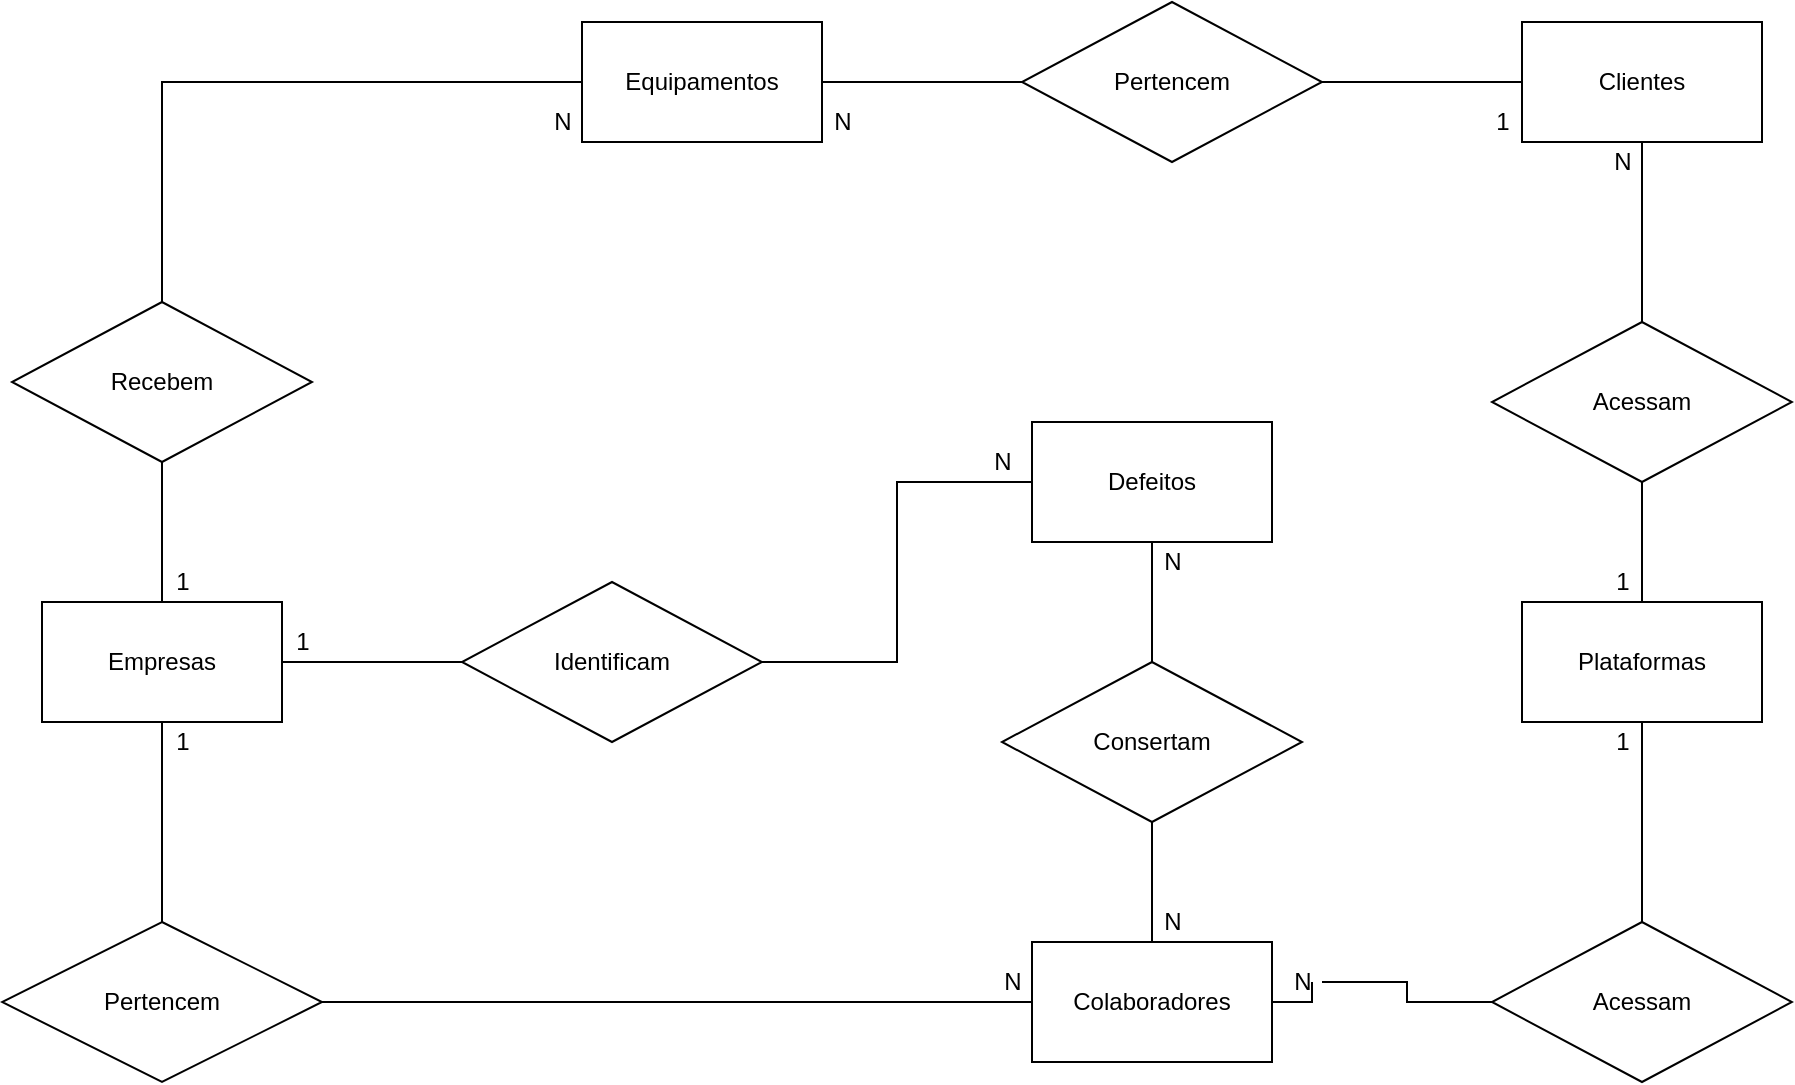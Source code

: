 <mxfile version="14.4.2" type="device"><diagram id="27Z0gFqQ3pf6zI3cp9Ii" name="Page-1"><mxGraphModel dx="2026" dy="1705" grid="1" gridSize="10" guides="1" tooltips="1" connect="1" arrows="1" fold="1" page="1" pageScale="1" pageWidth="827" pageHeight="1169" math="0" shadow="0"><root><mxCell id="0"/><mxCell id="1" parent="0"/><mxCell id="k_0FIhCiPW8cJJMhVD8M-6" value="" style="edgeStyle=orthogonalEdgeStyle;rounded=0;orthogonalLoop=1;jettySize=auto;html=1;endArrow=none;endFill=0;" edge="1" parent="1" source="k_0FIhCiPW8cJJMhVD8M-1" target="k_0FIhCiPW8cJJMhVD8M-5"><mxGeometry relative="1" as="geometry"/></mxCell><mxCell id="k_0FIhCiPW8cJJMhVD8M-10" value="" style="edgeStyle=orthogonalEdgeStyle;rounded=0;orthogonalLoop=1;jettySize=auto;html=1;endArrow=none;endFill=0;exitX=0.5;exitY=0;exitDx=0;exitDy=0;" edge="1" parent="1" source="k_0FIhCiPW8cJJMhVD8M-42" target="k_0FIhCiPW8cJJMhVD8M-9"><mxGeometry relative="1" as="geometry"/></mxCell><mxCell id="k_0FIhCiPW8cJJMhVD8M-1" value="Defeitos" style="rounded=0;whiteSpace=wrap;html=1;" vertex="1" parent="1"><mxGeometry x="375" y="60" width="120" height="60" as="geometry"/></mxCell><mxCell id="k_0FIhCiPW8cJJMhVD8M-8" value="" style="edgeStyle=orthogonalEdgeStyle;rounded=0;orthogonalLoop=1;jettySize=auto;html=1;endArrow=none;endFill=0;" edge="1" parent="1" source="k_0FIhCiPW8cJJMhVD8M-5" target="k_0FIhCiPW8cJJMhVD8M-7"><mxGeometry relative="1" as="geometry"/></mxCell><mxCell id="k_0FIhCiPW8cJJMhVD8M-5" value="Consertam" style="rhombus;whiteSpace=wrap;html=1;rounded=0;" vertex="1" parent="1"><mxGeometry x="360" y="180" width="150" height="80" as="geometry"/></mxCell><mxCell id="k_0FIhCiPW8cJJMhVD8M-38" value="" style="edgeStyle=orthogonalEdgeStyle;rounded=0;orthogonalLoop=1;jettySize=auto;html=1;endArrow=none;endFill=0;" edge="1" parent="1" source="k_0FIhCiPW8cJJMhVD8M-62" target="k_0FIhCiPW8cJJMhVD8M-37"><mxGeometry relative="1" as="geometry"/></mxCell><mxCell id="k_0FIhCiPW8cJJMhVD8M-41" value="" style="edgeStyle=orthogonalEdgeStyle;rounded=0;orthogonalLoop=1;jettySize=auto;html=1;endArrow=none;endFill=0;" edge="1" parent="1" source="k_0FIhCiPW8cJJMhVD8M-7" target="k_0FIhCiPW8cJJMhVD8M-40"><mxGeometry relative="1" as="geometry"/></mxCell><mxCell id="k_0FIhCiPW8cJJMhVD8M-7" value="Colaboradores" style="whiteSpace=wrap;html=1;rounded=0;" vertex="1" parent="1"><mxGeometry x="375" y="320" width="120" height="60" as="geometry"/></mxCell><mxCell id="k_0FIhCiPW8cJJMhVD8M-12" value="" style="edgeStyle=orthogonalEdgeStyle;rounded=0;orthogonalLoop=1;jettySize=auto;html=1;endArrow=none;endFill=0;" edge="1" parent="1" source="k_0FIhCiPW8cJJMhVD8M-9" target="k_0FIhCiPW8cJJMhVD8M-11"><mxGeometry relative="1" as="geometry"><Array as="points"><mxPoint x="-60" y="-110"/></Array></mxGeometry></mxCell><mxCell id="k_0FIhCiPW8cJJMhVD8M-9" value="Recebem" style="rhombus;whiteSpace=wrap;html=1;rounded=0;" vertex="1" parent="1"><mxGeometry x="-135" width="150" height="80" as="geometry"/></mxCell><mxCell id="k_0FIhCiPW8cJJMhVD8M-14" value="" style="edgeStyle=orthogonalEdgeStyle;rounded=0;orthogonalLoop=1;jettySize=auto;html=1;endArrow=none;endFill=0;" edge="1" parent="1" source="k_0FIhCiPW8cJJMhVD8M-11" target="k_0FIhCiPW8cJJMhVD8M-13"><mxGeometry relative="1" as="geometry"/></mxCell><mxCell id="k_0FIhCiPW8cJJMhVD8M-11" value="Equipamentos" style="whiteSpace=wrap;html=1;rounded=0;" vertex="1" parent="1"><mxGeometry x="150" y="-140" width="120" height="60" as="geometry"/></mxCell><mxCell id="k_0FIhCiPW8cJJMhVD8M-16" value="" style="edgeStyle=orthogonalEdgeStyle;rounded=0;orthogonalLoop=1;jettySize=auto;html=1;endArrow=none;endFill=0;" edge="1" parent="1" source="k_0FIhCiPW8cJJMhVD8M-13" target="k_0FIhCiPW8cJJMhVD8M-15"><mxGeometry relative="1" as="geometry"/></mxCell><mxCell id="k_0FIhCiPW8cJJMhVD8M-13" value="Pertencem" style="rhombus;whiteSpace=wrap;html=1;rounded=0;" vertex="1" parent="1"><mxGeometry x="370" y="-150" width="150" height="80" as="geometry"/></mxCell><mxCell id="k_0FIhCiPW8cJJMhVD8M-15" value="Clientes" style="whiteSpace=wrap;html=1;rounded=0;" vertex="1" parent="1"><mxGeometry x="620" y="-140" width="120" height="60" as="geometry"/></mxCell><mxCell id="k_0FIhCiPW8cJJMhVD8M-28" value="" style="edgeStyle=orthogonalEdgeStyle;rounded=0;orthogonalLoop=1;jettySize=auto;html=1;endArrow=none;endFill=0;" edge="1" parent="1" source="k_0FIhCiPW8cJJMhVD8M-24" target="k_0FIhCiPW8cJJMhVD8M-27"><mxGeometry relative="1" as="geometry"/></mxCell><mxCell id="k_0FIhCiPW8cJJMhVD8M-24" value="Plataformas" style="whiteSpace=wrap;html=1;rounded=0;" vertex="1" parent="1"><mxGeometry x="620" y="150" width="120" height="60" as="geometry"/></mxCell><mxCell id="k_0FIhCiPW8cJJMhVD8M-29" style="edgeStyle=orthogonalEdgeStyle;rounded=0;orthogonalLoop=1;jettySize=auto;html=1;entryX=0.5;entryY=1;entryDx=0;entryDy=0;endArrow=none;endFill=0;" edge="1" parent="1" source="k_0FIhCiPW8cJJMhVD8M-27" target="k_0FIhCiPW8cJJMhVD8M-15"><mxGeometry relative="1" as="geometry"><Array as="points"><mxPoint x="680" y="-30"/><mxPoint x="680" y="-30"/></Array></mxGeometry></mxCell><mxCell id="k_0FIhCiPW8cJJMhVD8M-27" value="Acessam" style="rhombus;whiteSpace=wrap;html=1;rounded=0;" vertex="1" parent="1"><mxGeometry x="605" y="10" width="150" height="80" as="geometry"/></mxCell><mxCell id="k_0FIhCiPW8cJJMhVD8M-39" style="edgeStyle=orthogonalEdgeStyle;rounded=0;orthogonalLoop=1;jettySize=auto;html=1;entryX=0.5;entryY=1;entryDx=0;entryDy=0;endArrow=none;endFill=0;" edge="1" parent="1" source="k_0FIhCiPW8cJJMhVD8M-37" target="k_0FIhCiPW8cJJMhVD8M-24"><mxGeometry relative="1" as="geometry"/></mxCell><mxCell id="k_0FIhCiPW8cJJMhVD8M-37" value="Acessam" style="rhombus;whiteSpace=wrap;html=1;rounded=0;" vertex="1" parent="1"><mxGeometry x="605" y="310" width="150" height="80" as="geometry"/></mxCell><mxCell id="k_0FIhCiPW8cJJMhVD8M-43" value="" style="edgeStyle=orthogonalEdgeStyle;rounded=0;orthogonalLoop=1;jettySize=auto;html=1;endArrow=none;endFill=0;" edge="1" parent="1" source="k_0FIhCiPW8cJJMhVD8M-40" target="k_0FIhCiPW8cJJMhVD8M-42"><mxGeometry relative="1" as="geometry"/></mxCell><mxCell id="k_0FIhCiPW8cJJMhVD8M-40" value="Pertencem" style="rhombus;whiteSpace=wrap;html=1;rounded=0;" vertex="1" parent="1"><mxGeometry x="-140" y="310" width="160" height="80" as="geometry"/></mxCell><mxCell id="k_0FIhCiPW8cJJMhVD8M-47" value="" style="edgeStyle=orthogonalEdgeStyle;rounded=0;orthogonalLoop=1;jettySize=auto;html=1;endArrow=none;endFill=0;" edge="1" parent="1" source="k_0FIhCiPW8cJJMhVD8M-42" target="k_0FIhCiPW8cJJMhVD8M-46"><mxGeometry relative="1" as="geometry"/></mxCell><mxCell id="k_0FIhCiPW8cJJMhVD8M-42" value="Empresas" style="whiteSpace=wrap;html=1;rounded=0;" vertex="1" parent="1"><mxGeometry x="-120" y="150" width="120" height="60" as="geometry"/></mxCell><mxCell id="k_0FIhCiPW8cJJMhVD8M-48" style="edgeStyle=orthogonalEdgeStyle;rounded=0;orthogonalLoop=1;jettySize=auto;html=1;entryX=0;entryY=0.5;entryDx=0;entryDy=0;endArrow=none;endFill=0;" edge="1" parent="1" source="k_0FIhCiPW8cJJMhVD8M-46" target="k_0FIhCiPW8cJJMhVD8M-1"><mxGeometry relative="1" as="geometry"/></mxCell><mxCell id="k_0FIhCiPW8cJJMhVD8M-46" value="Identificam" style="rhombus;whiteSpace=wrap;html=1;rounded=0;" vertex="1" parent="1"><mxGeometry x="90" y="140" width="150" height="80" as="geometry"/></mxCell><mxCell id="k_0FIhCiPW8cJJMhVD8M-49" value="1" style="text;html=1;align=center;verticalAlign=middle;resizable=0;points=[];autosize=1;" vertex="1" parent="1"><mxGeometry x="-60" y="210" width="20" height="20" as="geometry"/></mxCell><mxCell id="k_0FIhCiPW8cJJMhVD8M-50" value="N" style="text;html=1;align=center;verticalAlign=middle;resizable=0;points=[];autosize=1;" vertex="1" parent="1"><mxGeometry x="355" y="330" width="20" height="20" as="geometry"/></mxCell><mxCell id="k_0FIhCiPW8cJJMhVD8M-51" value="N" style="text;html=1;align=center;verticalAlign=middle;resizable=0;points=[];autosize=1;" vertex="1" parent="1"><mxGeometry x="435" y="300" width="20" height="20" as="geometry"/></mxCell><mxCell id="k_0FIhCiPW8cJJMhVD8M-52" value="N" style="text;html=1;align=center;verticalAlign=middle;resizable=0;points=[];autosize=1;" vertex="1" parent="1"><mxGeometry x="435" y="120" width="20" height="20" as="geometry"/></mxCell><mxCell id="k_0FIhCiPW8cJJMhVD8M-54" value="1" style="text;html=1;align=center;verticalAlign=middle;resizable=0;points=[];autosize=1;" vertex="1" parent="1"><mxGeometry x="-60" y="130" width="20" height="20" as="geometry"/></mxCell><mxCell id="k_0FIhCiPW8cJJMhVD8M-56" value="N" style="text;html=1;align=center;verticalAlign=middle;resizable=0;points=[];autosize=1;" vertex="1" parent="1"><mxGeometry x="130" y="-100" width="20" height="20" as="geometry"/></mxCell><mxCell id="k_0FIhCiPW8cJJMhVD8M-57" value="N" style="text;html=1;align=center;verticalAlign=middle;resizable=0;points=[];autosize=1;" vertex="1" parent="1"><mxGeometry x="270" y="-100" width="20" height="20" as="geometry"/></mxCell><mxCell id="k_0FIhCiPW8cJJMhVD8M-58" value="1" style="text;html=1;align=center;verticalAlign=middle;resizable=0;points=[];autosize=1;" vertex="1" parent="1"><mxGeometry x="600" y="-100" width="20" height="20" as="geometry"/></mxCell><mxCell id="k_0FIhCiPW8cJJMhVD8M-59" value="N" style="text;html=1;align=center;verticalAlign=middle;resizable=0;points=[];autosize=1;" vertex="1" parent="1"><mxGeometry x="660" y="-80" width="20" height="20" as="geometry"/></mxCell><mxCell id="k_0FIhCiPW8cJJMhVD8M-60" value="1" style="text;html=1;align=center;verticalAlign=middle;resizable=0;points=[];autosize=1;" vertex="1" parent="1"><mxGeometry x="660" y="130" width="20" height="20" as="geometry"/></mxCell><mxCell id="k_0FIhCiPW8cJJMhVD8M-61" value="1" style="text;html=1;align=center;verticalAlign=middle;resizable=0;points=[];autosize=1;" vertex="1" parent="1"><mxGeometry x="660" y="210" width="20" height="20" as="geometry"/></mxCell><mxCell id="k_0FIhCiPW8cJJMhVD8M-62" value="N" style="text;html=1;align=center;verticalAlign=middle;resizable=0;points=[];autosize=1;" vertex="1" parent="1"><mxGeometry x="500" y="330" width="20" height="20" as="geometry"/></mxCell><mxCell id="k_0FIhCiPW8cJJMhVD8M-63" value="" style="edgeStyle=orthogonalEdgeStyle;rounded=0;orthogonalLoop=1;jettySize=auto;html=1;endArrow=none;endFill=0;" edge="1" parent="1" source="k_0FIhCiPW8cJJMhVD8M-7" target="k_0FIhCiPW8cJJMhVD8M-62"><mxGeometry relative="1" as="geometry"><mxPoint x="495" y="350" as="sourcePoint"/><mxPoint x="605" y="350" as="targetPoint"/></mxGeometry></mxCell><mxCell id="k_0FIhCiPW8cJJMhVD8M-64" value="1" style="text;html=1;align=center;verticalAlign=middle;resizable=0;points=[];autosize=1;" vertex="1" parent="1"><mxGeometry y="160" width="20" height="20" as="geometry"/></mxCell><mxCell id="k_0FIhCiPW8cJJMhVD8M-65" value="N" style="text;html=1;align=center;verticalAlign=middle;resizable=0;points=[];autosize=1;" vertex="1" parent="1"><mxGeometry x="350" y="70" width="20" height="20" as="geometry"/></mxCell></root></mxGraphModel></diagram></mxfile>